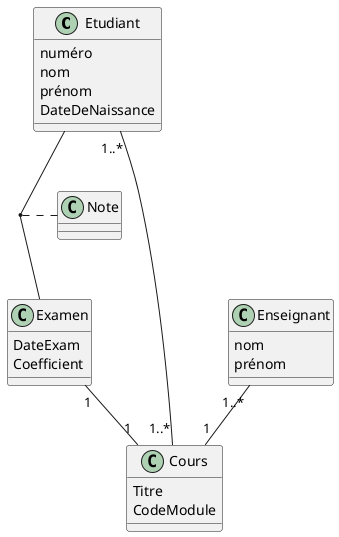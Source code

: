 @startuml ClassExam

class Etudiant{
    numéro
    nom
    prénom
    DateDeNaissance
}

class Cours{
    Titre
    CodeModule
}

class Examen{
    DateExam
    Coefficient
}

class Enseignant{
    nom
    prénom
}

(Etudiant, Examen) .. Note


Etudiant "1..*" -- "1..*" Cours
Enseignant "1..*" -- "1" Cours
Examen "1" -- "1" Cours


@enduml
